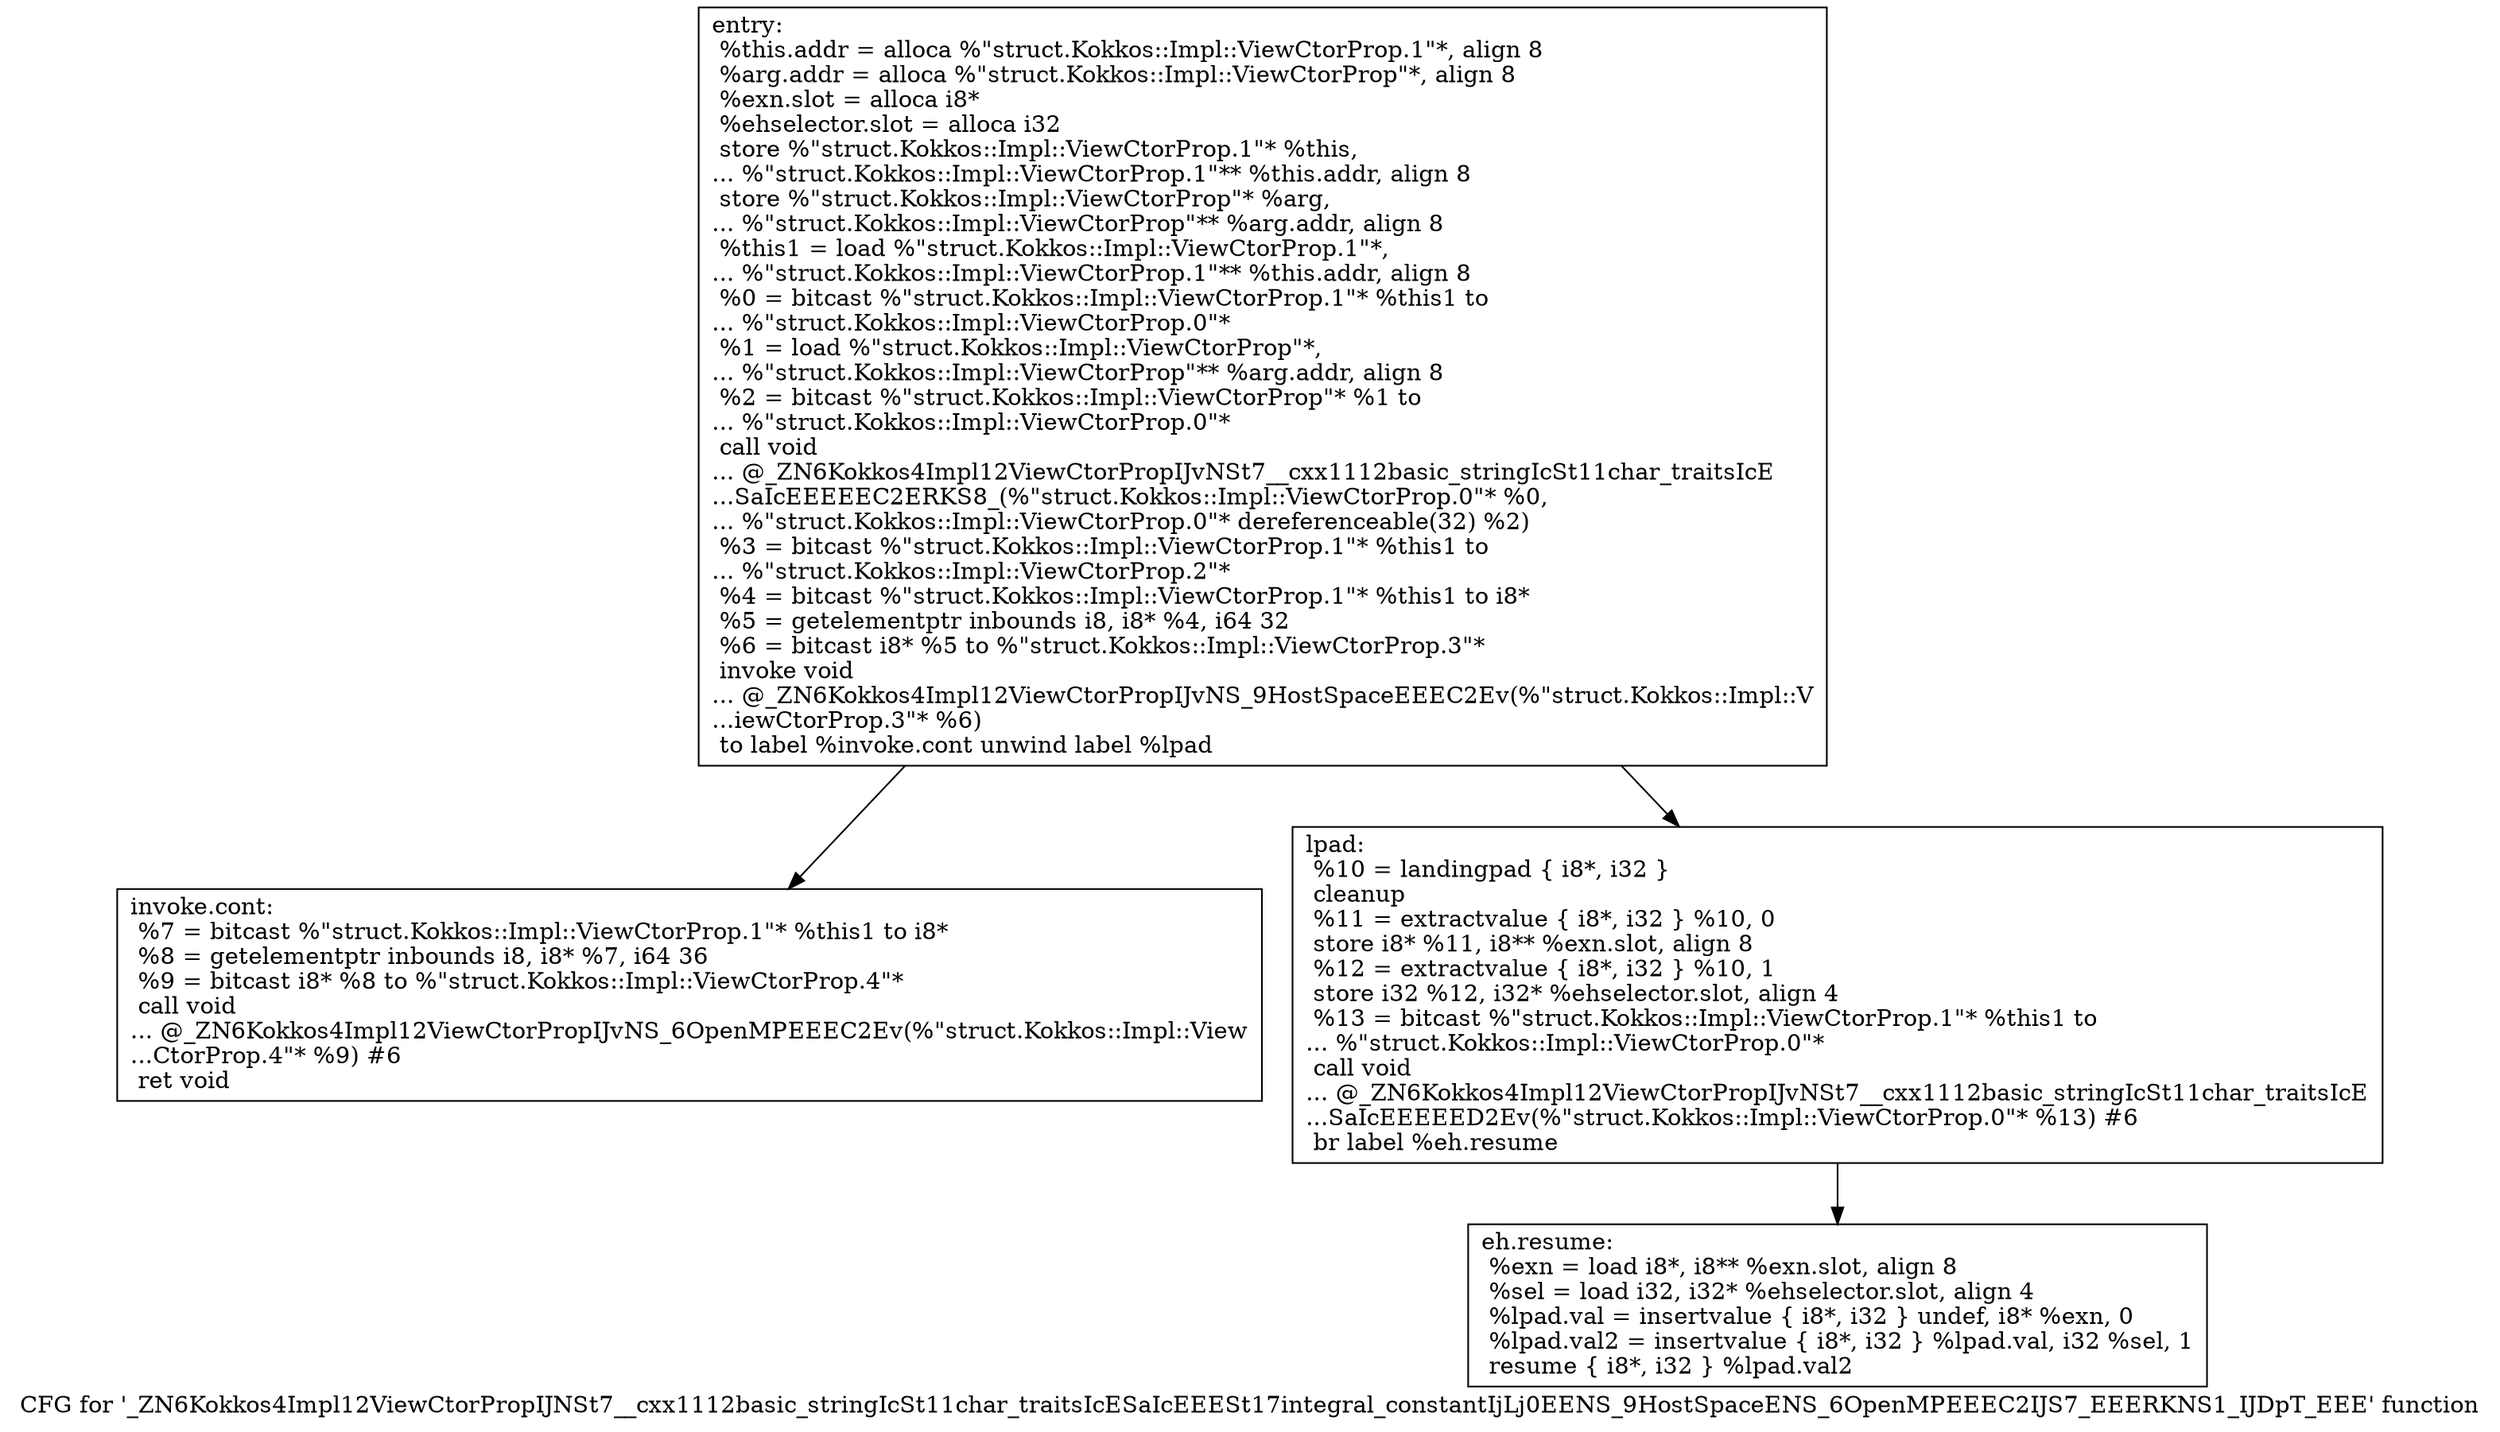 digraph "CFG for '_ZN6Kokkos4Impl12ViewCtorPropIJNSt7__cxx1112basic_stringIcSt11char_traitsIcESaIcEEESt17integral_constantIjLj0EENS_9HostSpaceENS_6OpenMPEEEC2IJS7_EEERKNS1_IJDpT_EEE' function" {
	label="CFG for '_ZN6Kokkos4Impl12ViewCtorPropIJNSt7__cxx1112basic_stringIcSt11char_traitsIcESaIcEEESt17integral_constantIjLj0EENS_9HostSpaceENS_6OpenMPEEEC2IJS7_EEERKNS1_IJDpT_EEE' function";

	Node0x5e4bdc0 [shape=record,label="{entry:\l  %this.addr = alloca %\"struct.Kokkos::Impl::ViewCtorProp.1\"*, align 8\l  %arg.addr = alloca %\"struct.Kokkos::Impl::ViewCtorProp\"*, align 8\l  %exn.slot = alloca i8*\l  %ehselector.slot = alloca i32\l  store %\"struct.Kokkos::Impl::ViewCtorProp.1\"* %this,\l... %\"struct.Kokkos::Impl::ViewCtorProp.1\"** %this.addr, align 8\l  store %\"struct.Kokkos::Impl::ViewCtorProp\"* %arg,\l... %\"struct.Kokkos::Impl::ViewCtorProp\"** %arg.addr, align 8\l  %this1 = load %\"struct.Kokkos::Impl::ViewCtorProp.1\"*,\l... %\"struct.Kokkos::Impl::ViewCtorProp.1\"** %this.addr, align 8\l  %0 = bitcast %\"struct.Kokkos::Impl::ViewCtorProp.1\"* %this1 to\l... %\"struct.Kokkos::Impl::ViewCtorProp.0\"*\l  %1 = load %\"struct.Kokkos::Impl::ViewCtorProp\"*,\l... %\"struct.Kokkos::Impl::ViewCtorProp\"** %arg.addr, align 8\l  %2 = bitcast %\"struct.Kokkos::Impl::ViewCtorProp\"* %1 to\l... %\"struct.Kokkos::Impl::ViewCtorProp.0\"*\l  call void\l... @_ZN6Kokkos4Impl12ViewCtorPropIJvNSt7__cxx1112basic_stringIcSt11char_traitsIcE\l...SaIcEEEEEC2ERKS8_(%\"struct.Kokkos::Impl::ViewCtorProp.0\"* %0,\l... %\"struct.Kokkos::Impl::ViewCtorProp.0\"* dereferenceable(32) %2)\l  %3 = bitcast %\"struct.Kokkos::Impl::ViewCtorProp.1\"* %this1 to\l... %\"struct.Kokkos::Impl::ViewCtorProp.2\"*\l  %4 = bitcast %\"struct.Kokkos::Impl::ViewCtorProp.1\"* %this1 to i8*\l  %5 = getelementptr inbounds i8, i8* %4, i64 32\l  %6 = bitcast i8* %5 to %\"struct.Kokkos::Impl::ViewCtorProp.3\"*\l  invoke void\l... @_ZN6Kokkos4Impl12ViewCtorPropIJvNS_9HostSpaceEEEC2Ev(%\"struct.Kokkos::Impl::V\l...iewCtorProp.3\"* %6)\l          to label %invoke.cont unwind label %lpad\l}"];
	Node0x5e4bdc0 -> Node0x5e4c8a0;
	Node0x5e4bdc0 -> Node0x5e4c980;
	Node0x5e4c8a0 [shape=record,label="{invoke.cont:                                      \l  %7 = bitcast %\"struct.Kokkos::Impl::ViewCtorProp.1\"* %this1 to i8*\l  %8 = getelementptr inbounds i8, i8* %7, i64 36\l  %9 = bitcast i8* %8 to %\"struct.Kokkos::Impl::ViewCtorProp.4\"*\l  call void\l... @_ZN6Kokkos4Impl12ViewCtorPropIJvNS_6OpenMPEEEC2Ev(%\"struct.Kokkos::Impl::View\l...CtorProp.4\"* %9) #6\l  ret void\l}"];
	Node0x5e4c980 [shape=record,label="{lpad:                                             \l  %10 = landingpad \{ i8*, i32 \}\l          cleanup\l  %11 = extractvalue \{ i8*, i32 \} %10, 0\l  store i8* %11, i8** %exn.slot, align 8\l  %12 = extractvalue \{ i8*, i32 \} %10, 1\l  store i32 %12, i32* %ehselector.slot, align 4\l  %13 = bitcast %\"struct.Kokkos::Impl::ViewCtorProp.1\"* %this1 to\l... %\"struct.Kokkos::Impl::ViewCtorProp.0\"*\l  call void\l... @_ZN6Kokkos4Impl12ViewCtorPropIJvNSt7__cxx1112basic_stringIcSt11char_traitsIcE\l...SaIcEEEEED2Ev(%\"struct.Kokkos::Impl::ViewCtorProp.0\"* %13) #6\l  br label %eh.resume\l}"];
	Node0x5e4c980 -> Node0x5e4d430;
	Node0x5e4d430 [shape=record,label="{eh.resume:                                        \l  %exn = load i8*, i8** %exn.slot, align 8\l  %sel = load i32, i32* %ehselector.slot, align 4\l  %lpad.val = insertvalue \{ i8*, i32 \} undef, i8* %exn, 0\l  %lpad.val2 = insertvalue \{ i8*, i32 \} %lpad.val, i32 %sel, 1\l  resume \{ i8*, i32 \} %lpad.val2\l}"];
}
